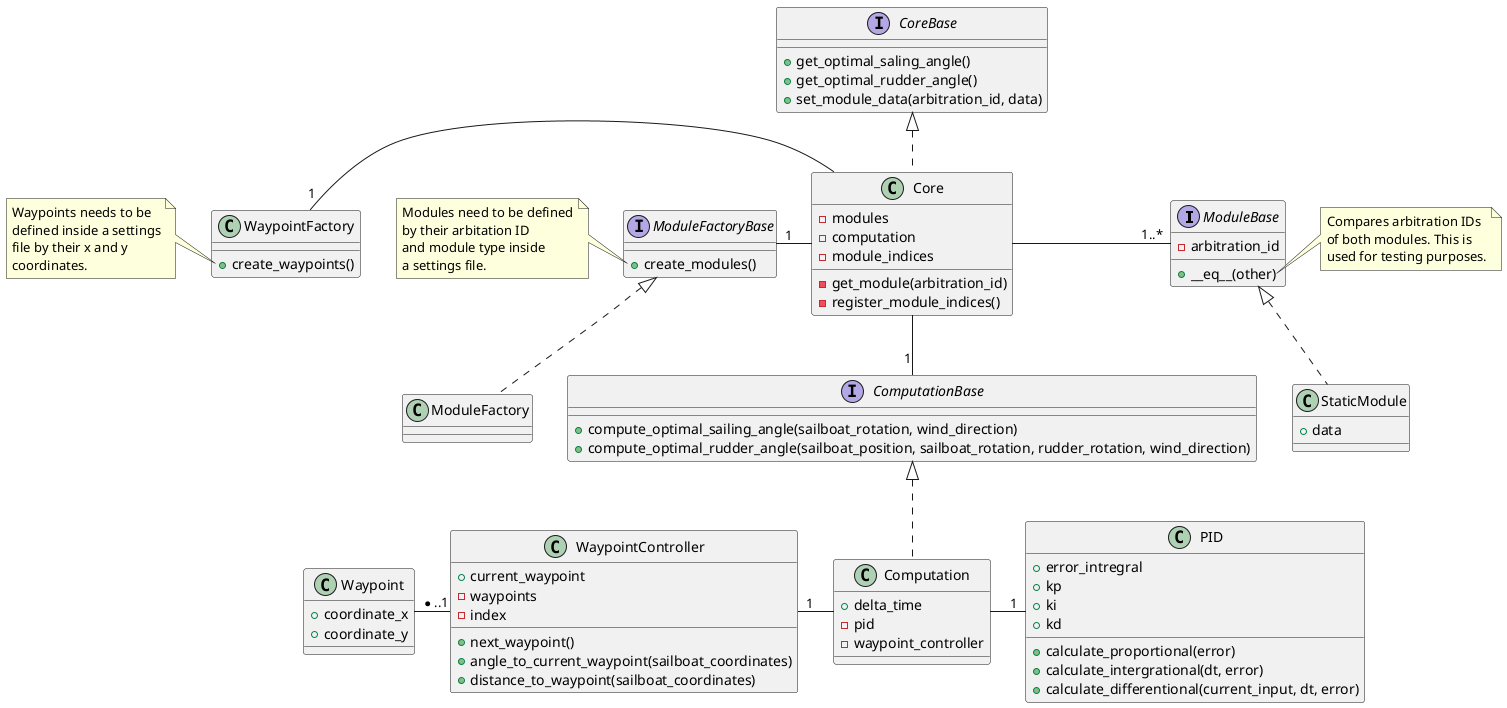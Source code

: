 @startuml Class Diagram

interface ModuleBase
interface ModuleFactoryBase
interface ComputationBase
interface CoreBase

class StaticModule
class ModuleFactory
class Computation
class Core
class PID
class WaypointController
class Waypoint
class WaypointFactory

ModuleBase <|.. StaticModule
ModuleFactoryBase <|.. ModuleFactory
ComputationBase <|.. Computation
CoreBase <|.. Core
Core - "1..*" ModuleBase
Core -left- "1" ModuleFactoryBase
Core -left- "1" WaypointFactory
Core -down- "1" ComputationBase
Computation - "1" PID
Computation -left- "1" WaypointController
WaypointController -left- "*..1" Waypoint

interface ModuleBase {
    - arbitration_id
    + __eq__(other)
}

interface CoreBase {
    + get_optimal_saling_angle()
    + get_optimal_rudder_angle()
    + set_module_data(arbitration_id, data)
}

interface ModuleFactoryBase {
    + create_modules()
}

interface ComputationBase {
    + compute_optimal_sailing_angle(sailboat_rotation, wind_direction)
    + compute_optimal_rudder_angle(sailboat_position, sailboat_rotation, rudder_rotation, wind_direction)
}

class PID {
    + error_intregral
    + kp
    + ki
    + kd
    + calculate_proportional(error)
    + calculate_intergrational(dt, error)
    + calculate_differentional(current_input, dt, error)
}

class WaypointController {
    + current_waypoint
    - waypoints
    - index
    + next_waypoint()
    + angle_to_current_waypoint(sailboat_coordinates)
    + distance_to_waypoint(sailboat_coordinates)
}

class WaypointFactory {
    + create_waypoints()
}

class Waypoint {
    + coordinate_x
    + coordinate_y
}

class StaticModule {
    + data
}

class Computation {
    + delta_time
    - pid
    - waypoint_controller
}

class Core {
    - modules
    - computation
    - module_indices
    - get_module(arbitration_id)
    - register_module_indices()
}

note left of ModuleFactoryBase::create_modules
    Modules need to be defined
    by their arbitation ID
    and module type inside 
    a settings file.
end note

note right of ModuleBase::__eq__
    Compares arbitration IDs
    of both modules. This is
    used for testing purposes.
end note

note left of WaypointFactory::create_waypoints
    Waypoints needs to be
    defined inside a settings
    file by their x and y 
    coordinates.
end note

@enduml